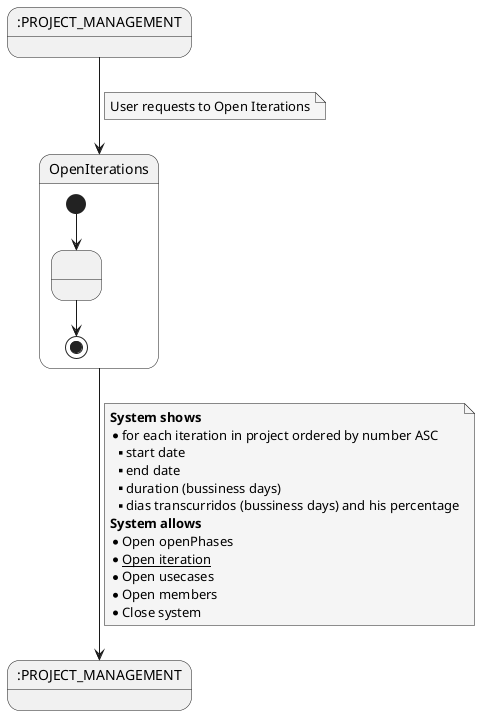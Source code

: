 @startuml
skinparam {
    NoteBackgroundColor #whiteSmoke
}
    state PROJECT_MANAGEMENT as ":PROJECT_MANAGEMENT"
    state 2 as ":PROJECT_MANAGEMENT"

    PROJECT_MANAGEMENT --> OpenIterations
    note on link
        User requests to Open Iterations
    end note


    state OpenIterations {
        state 1 as " "
            [*] --> 1

            1 --> [*]
    }

    OpenIterations --> 2
            note on link
                <b>System shows</b>
                * for each iteration in project ordered by number ASC
                ** start date
                ** end date
                ** duration (bussiness days)
                ** dias transcurridos (bussiness days) and his percentage
                <b>System allows</b>
                * Open openPhases
                * __Open iteration__
                * Open usecases
                * Open members
                * Close system
            end note


@enduml
